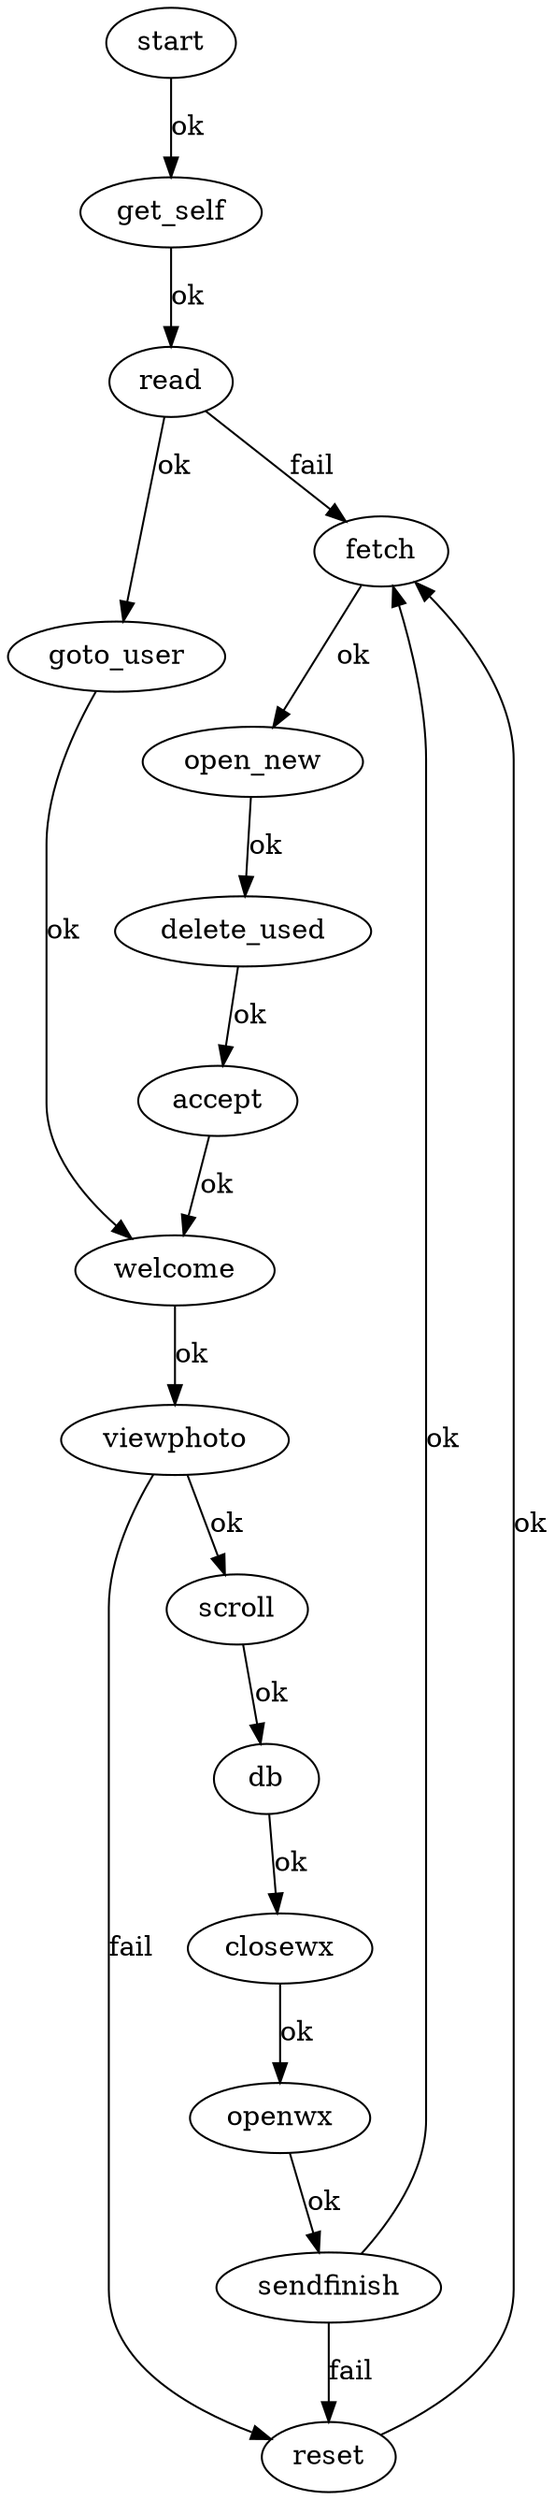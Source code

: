 digraph{
	start->get_self->read[label="ok"]

	read->fetch[label="fail"]
	read->goto_user[label="ok"]
	goto_user->welcome[label="ok"]
	open_new->delete_used->accept->welcome->viewphoto->scroll->db->closewx->openwx->sendfinish->fetch[label="ok"]

	reset->fetch->open_new[label="ok"]
	viewphoto->reset[label="fail"]
	sendfinish->reset[label="fail"]	
	

}